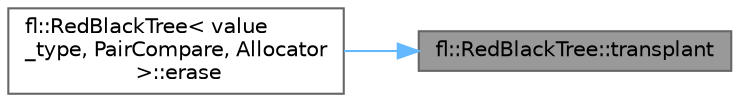 digraph "fl::RedBlackTree::transplant"
{
 // INTERACTIVE_SVG=YES
 // LATEX_PDF_SIZE
  bgcolor="transparent";
  edge [fontname=Helvetica,fontsize=10,labelfontname=Helvetica,labelfontsize=10];
  node [fontname=Helvetica,fontsize=10,shape=box,height=0.2,width=0.4];
  rankdir="RL";
  Node1 [id="Node000001",label="fl::RedBlackTree::transplant",height=0.2,width=0.4,color="gray40", fillcolor="grey60", style="filled", fontcolor="black",tooltip=" "];
  Node1 -> Node2 [id="edge1_Node000001_Node000002",dir="back",color="steelblue1",style="solid",tooltip=" "];
  Node2 [id="Node000002",label="fl::RedBlackTree\< value\l_type, PairCompare, Allocator\l \>::erase",height=0.2,width=0.4,color="grey40", fillcolor="white", style="filled",URL="$dd/d28/classfl_1_1_red_black_tree_a461a20ec1843d197ac781b9379f58837.html#a461a20ec1843d197ac781b9379f58837",tooltip=" "];
}

